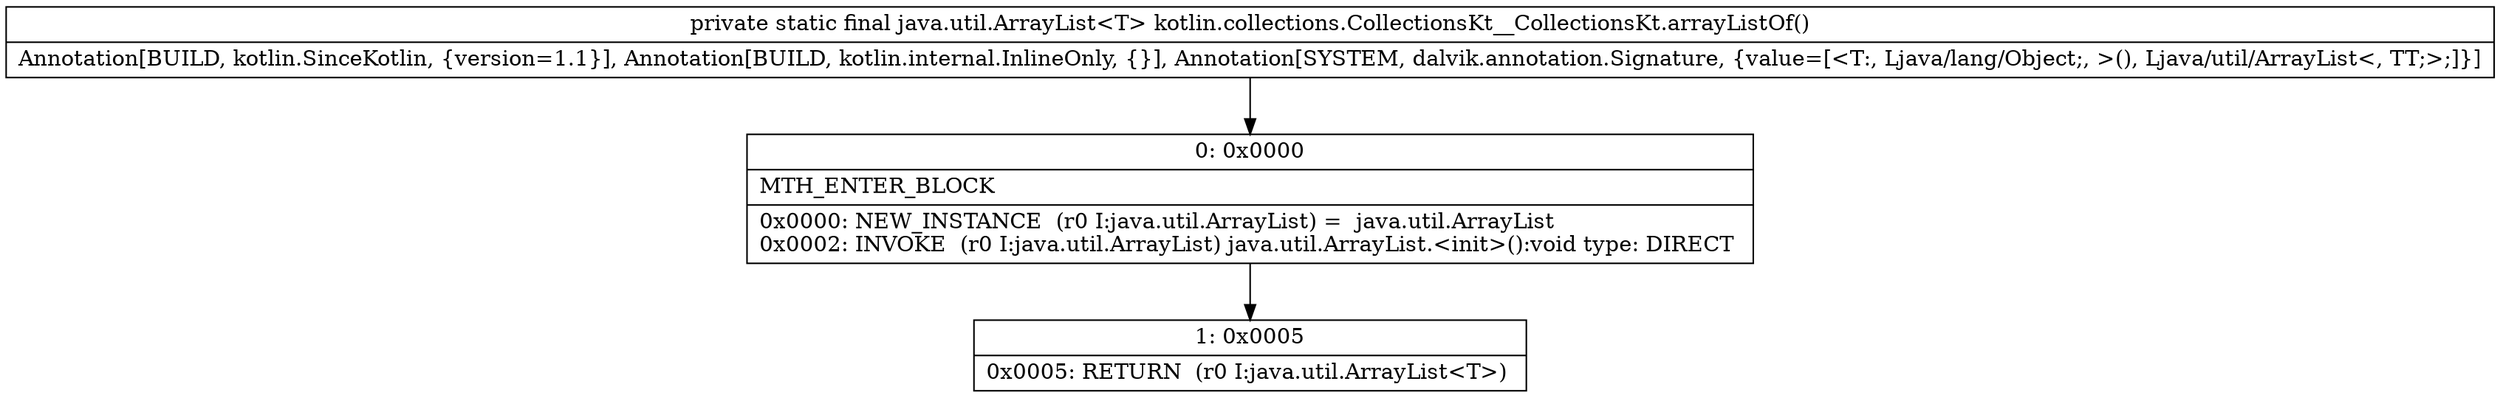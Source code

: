 digraph "CFG forkotlin.collections.CollectionsKt__CollectionsKt.arrayListOf()Ljava\/util\/ArrayList;" {
Node_0 [shape=record,label="{0\:\ 0x0000|MTH_ENTER_BLOCK\l|0x0000: NEW_INSTANCE  (r0 I:java.util.ArrayList) =  java.util.ArrayList \l0x0002: INVOKE  (r0 I:java.util.ArrayList) java.util.ArrayList.\<init\>():void type: DIRECT \l}"];
Node_1 [shape=record,label="{1\:\ 0x0005|0x0005: RETURN  (r0 I:java.util.ArrayList\<T\>) \l}"];
MethodNode[shape=record,label="{private static final java.util.ArrayList\<T\> kotlin.collections.CollectionsKt__CollectionsKt.arrayListOf()  | Annotation[BUILD, kotlin.SinceKotlin, \{version=1.1\}], Annotation[BUILD, kotlin.internal.InlineOnly, \{\}], Annotation[SYSTEM, dalvik.annotation.Signature, \{value=[\<T:, Ljava\/lang\/Object;, \>(), Ljava\/util\/ArrayList\<, TT;\>;]\}]\l}"];
MethodNode -> Node_0;
Node_0 -> Node_1;
}

